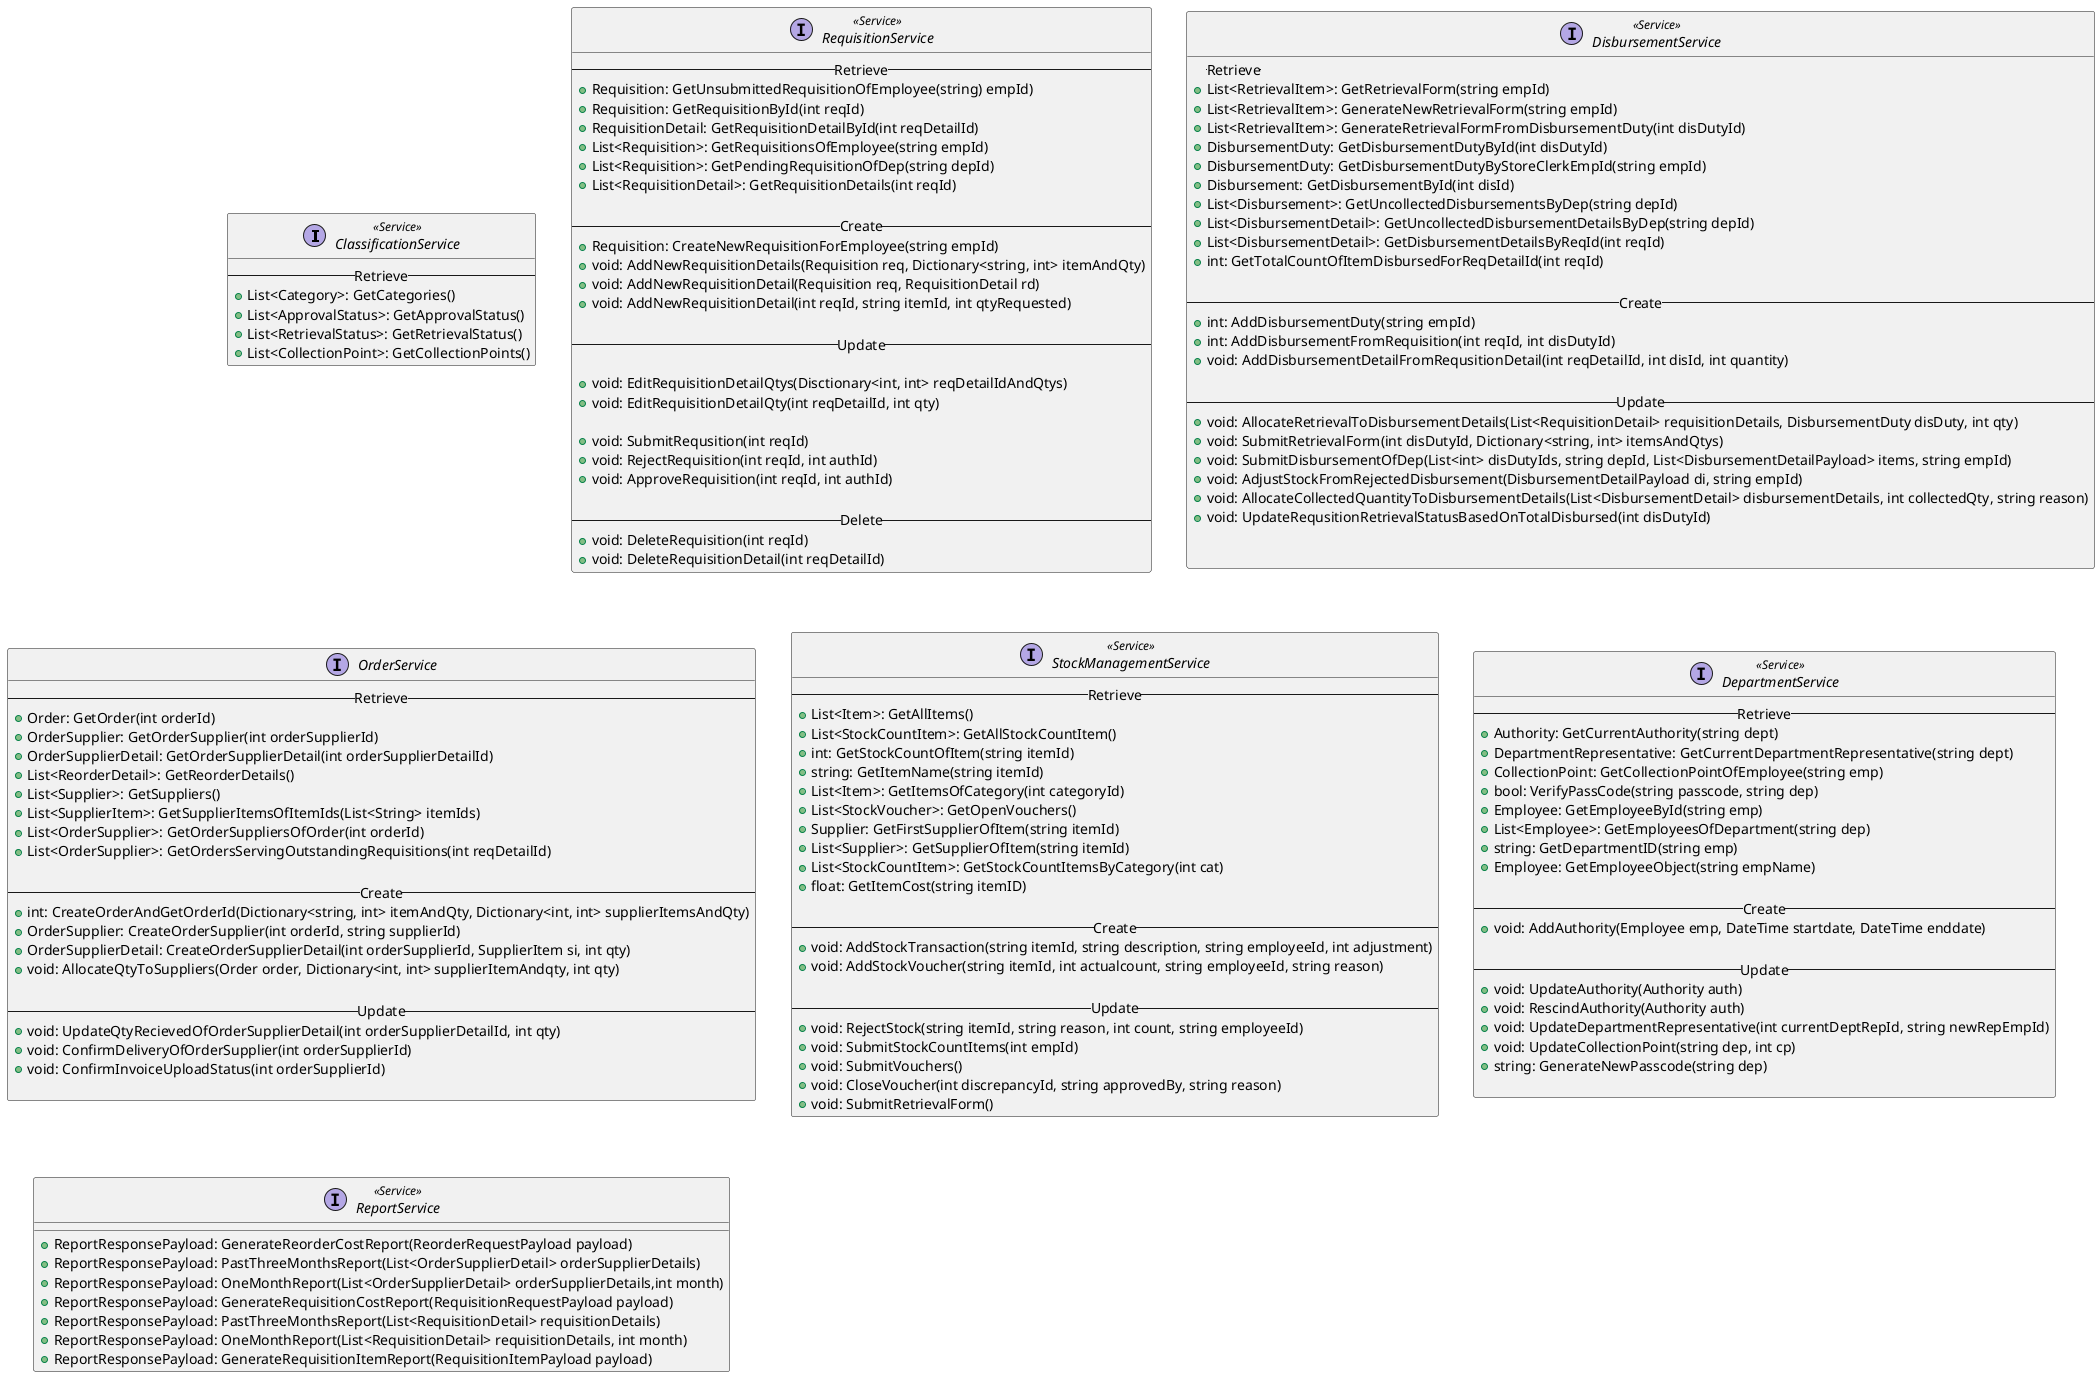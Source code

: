 [X] 2.2.1 Make new request
[X] 2.2.2 View Past Requsition Forms
[X] 2.2.4 Approve Requisition Forms
[X] 2.2.6 Delegate Authority
[X] 2.2.7 Appoint Department Department Representative
[X] 2.2.8 Change Collection Point

@startuml
Interface ClassificationService <<Service>> {
    --Retrieve--
    +List<Category>: GetCategories()
    +List<ApprovalStatus>: GetApprovalStatus()
    +List<RetrievalStatus>: GetRetrievalStatus()
    +List<CollectionPoint>: GetCollectionPoints()
}

Interface RequisitionService <<Service>> {
    --Retrieve--
    ' RequisitionDetails can be retrieved from Requisition object
    ' If no unsubmitted requsition, create new Requisition object for employee
    +Requisition: GetUnsubmittedRequisitionOfEmployee(string) empId)  
    +Requisition: GetRequisitionById(int reqId)
    +RequisitionDetail: GetRequisitionDetailById(int reqDetailId)
    +List<Requisition>: GetRequisitionsOfEmployee(string empId)
    +List<Requisition>: GetPendingRequisitionOfDep(string depId)
    +List<RequisitionDetail>: GetRequisitionDetails(int reqId)
    
    --Create--
    +Requisition: CreateNewRequisitionForEmployee(string empId)
    +void: AddNewRequisitionDetails(Requisition req, Dictionary<string, int> itemAndQty)
    +void: AddNewRequisitionDetail(Requisition req, RequisitionDetail rd)
    +void: AddNewRequisitionDetail(int reqId, string itemId, int qtyRequested)

    --Update--
   
    +void: EditRequisitionDetailQtys(Disctionary<int, int> reqDetailIdAndQtys)
    +void: EditRequisitionDetailQty(int reqDetailId, int qty)
   
    +void: SubmitRequsition(int reqId)
    +void: RejectRequisition(int reqId, int authId)
    +void: ApproveRequisition(int reqId, int authId)

    --Delete--
    +void: DeleteRequisition(int reqId)
    +void: DeleteRequisitionDetail(int reqDetailId)
}

Interface DisbursementService <<Service>> {
    --Retrieve--   
    +List<RetrievalItem>: GetRetrievalForm(string empId)
    +List<RetrievalItem>: GenerateNewRetrievalForm(string empId)
    +List<RetrievalItem>: GenerateRetrievalFormFromDisbursementDuty(int disDutyId)
    +DisbursementDuty: GetDisbursementDutyById(int disDutyId)
    +DisbursementDuty: GetDisbursementDutyByStoreClerkEmpId(string empId)
    +Disbursement: GetDisbursementById(int disId)
    +List<Disbursement>: GetUncollectedDisbursementsByDep(string depId)
    +List<DisbursementDetail>: GetUncollectedDisbursementDetailsByDep(string depId)
    +List<DisbursementDetail>: GetDisbursementDetailsByReqId(int reqId)
    +int: GetTotalCountOfItemDisbursedForReqDetailId(int reqId)
   
    --Create--
    +int: AddDisbursementDuty(string empId)
    +int: AddDisbursementFromRequisition(int reqId, int disDutyId)
    +void: AddDisbursementDetailFromRequsitionDetail(int reqDetailId, int disId, int quantity)
   
    --Update--
    +void: AllocateRetrievalToDisbursementDetails(List<RequisitionDetail> requisitionDetails, DisbursementDuty disDuty, int qty)
    +void: SubmitRetrievalForm(int disDutyId, Dictionary<string, int> itemsAndQtys)
    +void: SubmitDisbursementOfDep(List<int> disDutyIds, string depId, List<DisbursementDetailPayload> items, string empId)
    +void: AdjustStockFromRejectedDisbursement(DisbursementDetailPayload di, string empId)
    +void: AllocateCollectedQuantityToDisbursementDetails(List<DisbursementDetail> disbursementDetails, int collectedQty, string reason)
    +void: UpdateRequsitionRetrievalStatusBasedOnTotalDisbursed(int disDutyId)
   

}

Interface OrderService {
    --Retrieve--
    ' Loops through and calls the second method
    +Order: GetOrder(int orderId)
    +OrderSupplier: GetOrderSupplier(int orderSupplierId)
    +OrderSupplierDetail: GetOrderSupplierDetail(int orderSupplierDetailId)
    +List<ReorderDetail>: GetReorderDetails()
    +List<Supplier>: GetSuppliers()
    +List<SupplierItem>: GetSupplierItemsOfItemIds(List<String> itemIds)
    +List<OrderSupplier>: GetOrderSuppliersOfOrder(int orderId)
    +List<OrderSupplier>: GetOrdersServingOutstandingRequisitions(int reqDetailId)

    --Create--
    ' createNewOrder will call addOrder, addOrderSupplier and addOrderSupplierDetails
    +int: CreateOrderAndGetOrderId(Dictionary<string, int> itemAndQty, Dictionary<int, int> supplierItemsAndQty)
    +OrderSupplier: CreateOrderSupplier(int orderId, string supplierId)
    +OrderSupplierDetail: CreateOrderSupplierDetail(int orderSupplierId, SupplierItem si, int qty)
    +void: AllocateQtyToSuppliers(Order order, Dictionary<int, int> supplierItemAndqty, int qty)

    --Update--
    +void: UpdateQtyRecievedOfOrderSupplierDetail(int orderSupplierDetailId, int qty)
    +void: ConfirmDeliveryOfOrderSupplier(int orderSupplierId)
    +void: ConfirmInvoiceUploadStatus(int orderSupplierId)

   }

Interface StockManagementService <<Service>> {
    --Retrieve--
    +List<Item>: GetAllItems()       
    +List<StockCountItem>: GetAllStockCountItem()      
    +int: GetStockCountOfItem(string itemId)
    +string: GetItemName(string itemId)
    +List<Item>: GetItemsOfCategory(int categoryId)
    +List<StockVoucher>: GetOpenVouchers()              
    +Supplier: GetFirstSupplierOfItem(string itemId)     
    +List<Supplier>: GetSupplierOfItem(string itemId)
    +List<StockCountItem>: GetStockCountItemsByCategory(int cat)
    +float: GetItemCost(string itemID)

    --Create--
    +void: AddStockTransaction(string itemId, string description, string employeeId, int adjustment)
    +void: AddStockVoucher(string itemId, int actualcount, string employeeId, string reason)

    --Update--
    +void: RejectStock(string itemId, string reason, int count, string employeeId)
    +void: SubmitStockCountItems(int empId)
    +void: SubmitVouchers()
    +void: CloseVoucher(int discrepancyId, string approvedBy, string reason)
    +void: SubmitRetrievalForm()
}

Interface DepartmentService <<Service>> {
    --Retrieve--
    ' Get authorised person based on current date
    +Authority: GetCurrentAuthority(string dept)
    +DepartmentRepresentative: GetCurrentDepartmentRepresentative(string dept)
    +CollectionPoint: GetCollectionPointOfEmployee(string emp)
    +bool: VerifyPassCode(string passcode, string dep)
    +Employee: GetEmployeeById(string emp)
    +List<Employee>: GetEmployeesOfDepartment(string dep)
    +string: GetDepartmentID(string emp)
    +Employee: GetEmployeeObject(string empName)

    --Create--
    ' Add emp as Authority with start and end date, and add Dep Head with start date = emp end date + 1
    +void: AddAuthority(Employee emp, DateTime startdate, DateTime enddate)

    --Update--
    +void: UpdateAuthority(Authority auth)
    +void: RescindAuthority(Authority auth)
    +void: UpdateDepartmentRepresentative(int currentDeptRepId, string newRepEmpId)
    +void: UpdateCollectionPoint(string dep, int cp)
    +string: GenerateNewPasscode(string dep)

}

Interface ReportService <<Service>>{

+ ReportResponsePayload: GenerateReorderCostReport(ReorderRequestPayload payload)
+ ReportResponsePayload: PastThreeMonthsReport(List<OrderSupplierDetail> orderSupplierDetails)
+ ReportResponsePayload: OneMonthReport(List<OrderSupplierDetail> orderSupplierDetails,int month)
+ ReportResponsePayload: GenerateRequisitionCostReport(RequisitionRequestPayload payload)
+ ReportResponsePayload: PastThreeMonthsReport(List<RequisitionDetail> requisitionDetails)
+ ReportResponsePayload: OneMonthReport(List<RequisitionDetail> requisitionDetails, int month)
+ ReportResponsePayload: GenerateRequisitionItemReport(RequisitionItemPayload payload)
}
@enduml